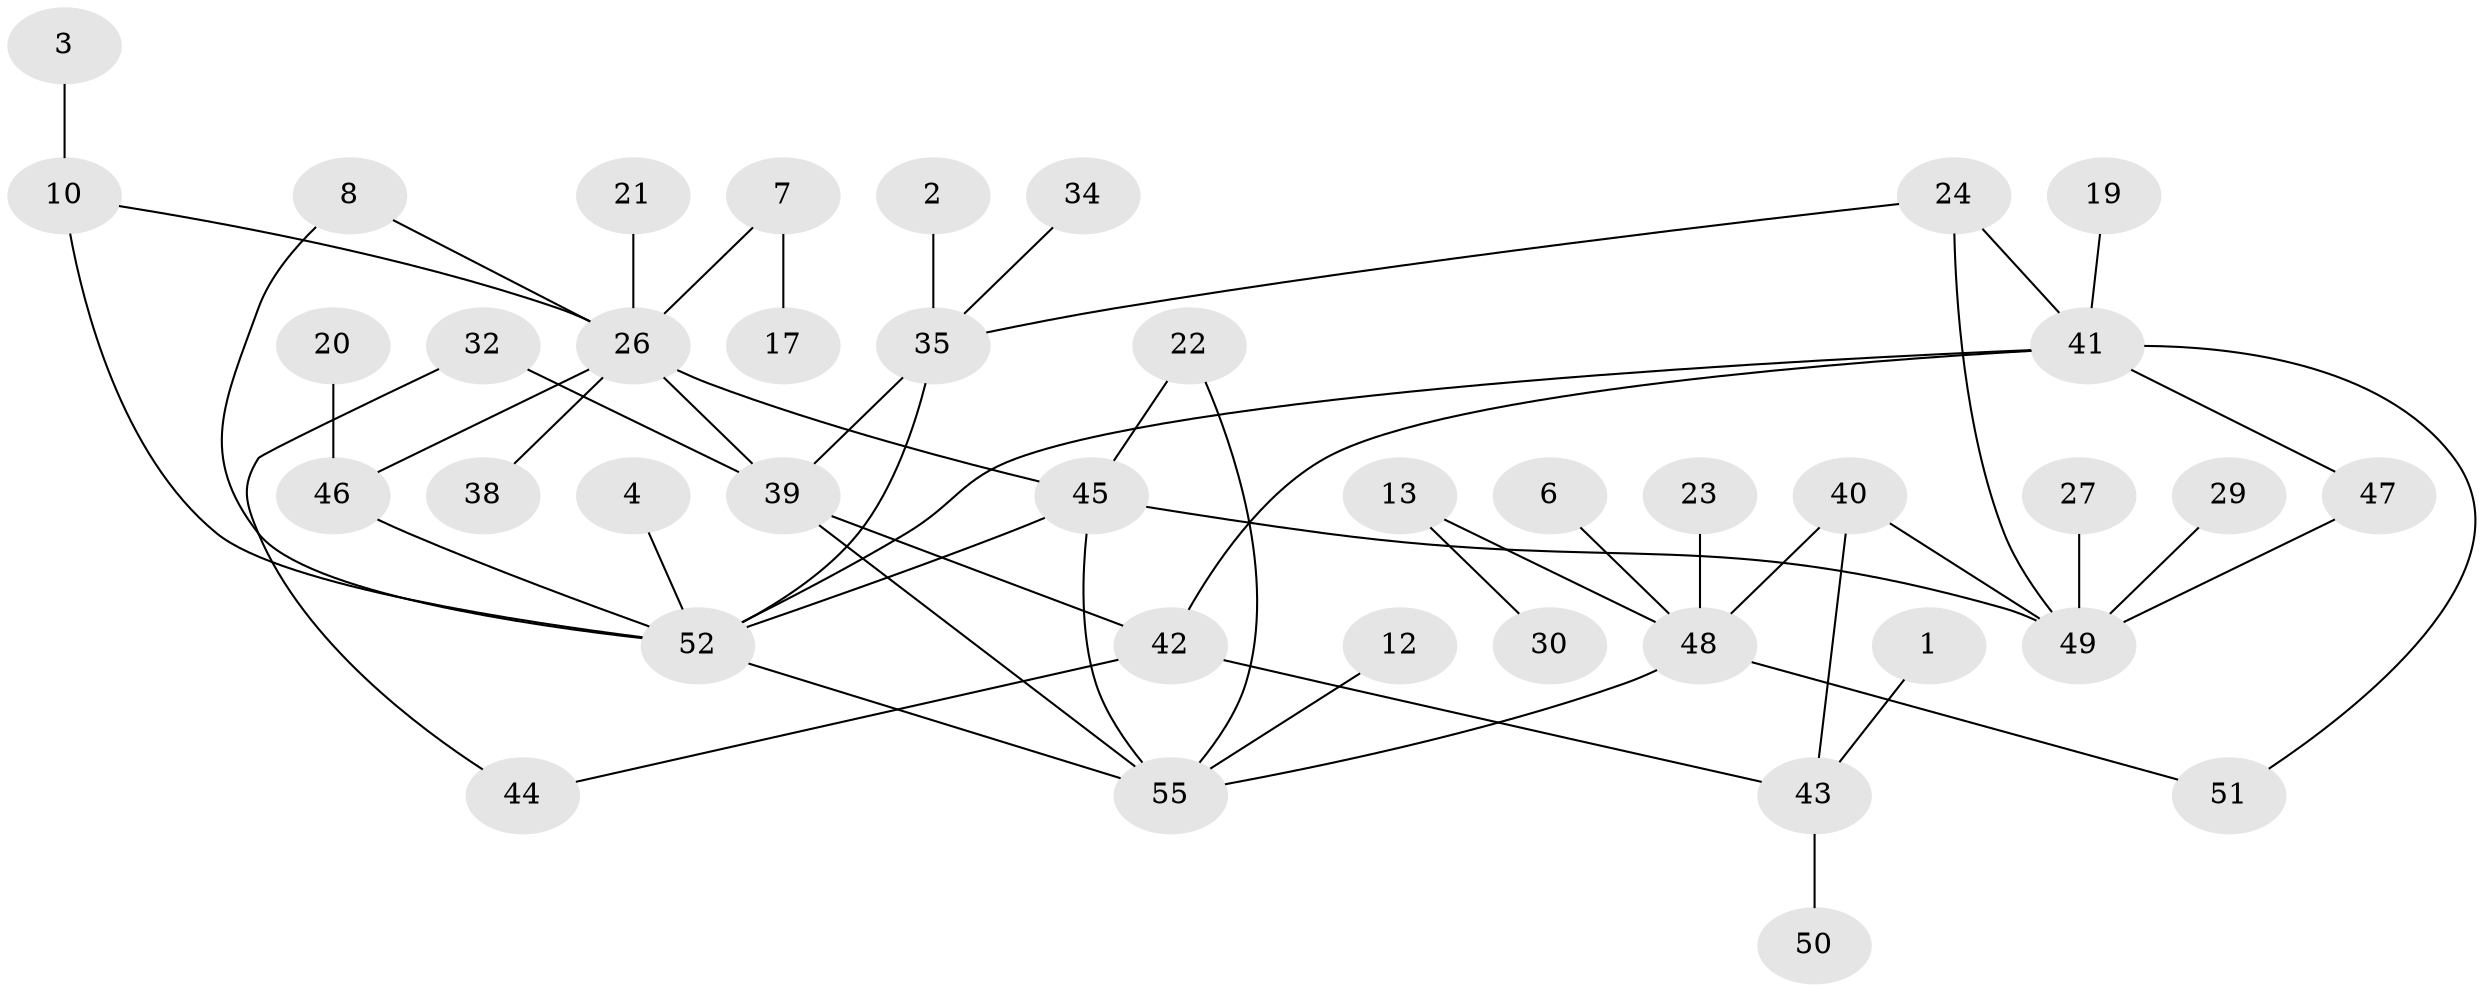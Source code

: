 // original degree distribution, {1: 0.3394495412844037, 3: 0.1743119266055046, 6: 0.045871559633027525, 4: 0.10091743119266056, 0: 0.11926605504587157, 2: 0.2018348623853211, 5: 0.01834862385321101}
// Generated by graph-tools (version 1.1) at 2025/49/03/09/25 03:49:07]
// undirected, 40 vertices, 54 edges
graph export_dot {
graph [start="1"]
  node [color=gray90,style=filled];
  1;
  2;
  3;
  4;
  6;
  7;
  8;
  10;
  12;
  13;
  17;
  19;
  20;
  21;
  22;
  23;
  24;
  26;
  27;
  29;
  30;
  32;
  34;
  35;
  38;
  39;
  40;
  41;
  42;
  43;
  44;
  45;
  46;
  47;
  48;
  49;
  50;
  51;
  52;
  55;
  1 -- 43 [weight=1.0];
  2 -- 35 [weight=1.0];
  3 -- 10 [weight=1.0];
  4 -- 52 [weight=1.0];
  6 -- 48 [weight=1.0];
  7 -- 17 [weight=1.0];
  7 -- 26 [weight=1.0];
  8 -- 26 [weight=1.0];
  8 -- 52 [weight=1.0];
  10 -- 26 [weight=1.0];
  10 -- 52 [weight=1.0];
  12 -- 55 [weight=1.0];
  13 -- 30 [weight=1.0];
  13 -- 48 [weight=1.0];
  19 -- 41 [weight=1.0];
  20 -- 46 [weight=1.0];
  21 -- 26 [weight=1.0];
  22 -- 45 [weight=1.0];
  22 -- 55 [weight=1.0];
  23 -- 48 [weight=1.0];
  24 -- 35 [weight=1.0];
  24 -- 41 [weight=1.0];
  24 -- 49 [weight=1.0];
  26 -- 38 [weight=1.0];
  26 -- 39 [weight=2.0];
  26 -- 45 [weight=1.0];
  26 -- 46 [weight=1.0];
  27 -- 49 [weight=1.0];
  29 -- 49 [weight=1.0];
  32 -- 39 [weight=1.0];
  32 -- 44 [weight=1.0];
  34 -- 35 [weight=1.0];
  35 -- 39 [weight=1.0];
  35 -- 52 [weight=1.0];
  39 -- 42 [weight=1.0];
  39 -- 55 [weight=1.0];
  40 -- 43 [weight=1.0];
  40 -- 48 [weight=1.0];
  40 -- 49 [weight=1.0];
  41 -- 42 [weight=1.0];
  41 -- 47 [weight=1.0];
  41 -- 51 [weight=1.0];
  41 -- 52 [weight=1.0];
  42 -- 43 [weight=1.0];
  42 -- 44 [weight=1.0];
  43 -- 50 [weight=1.0];
  45 -- 49 [weight=2.0];
  45 -- 52 [weight=1.0];
  45 -- 55 [weight=1.0];
  46 -- 52 [weight=1.0];
  47 -- 49 [weight=1.0];
  48 -- 51 [weight=1.0];
  48 -- 55 [weight=1.0];
  52 -- 55 [weight=1.0];
}
